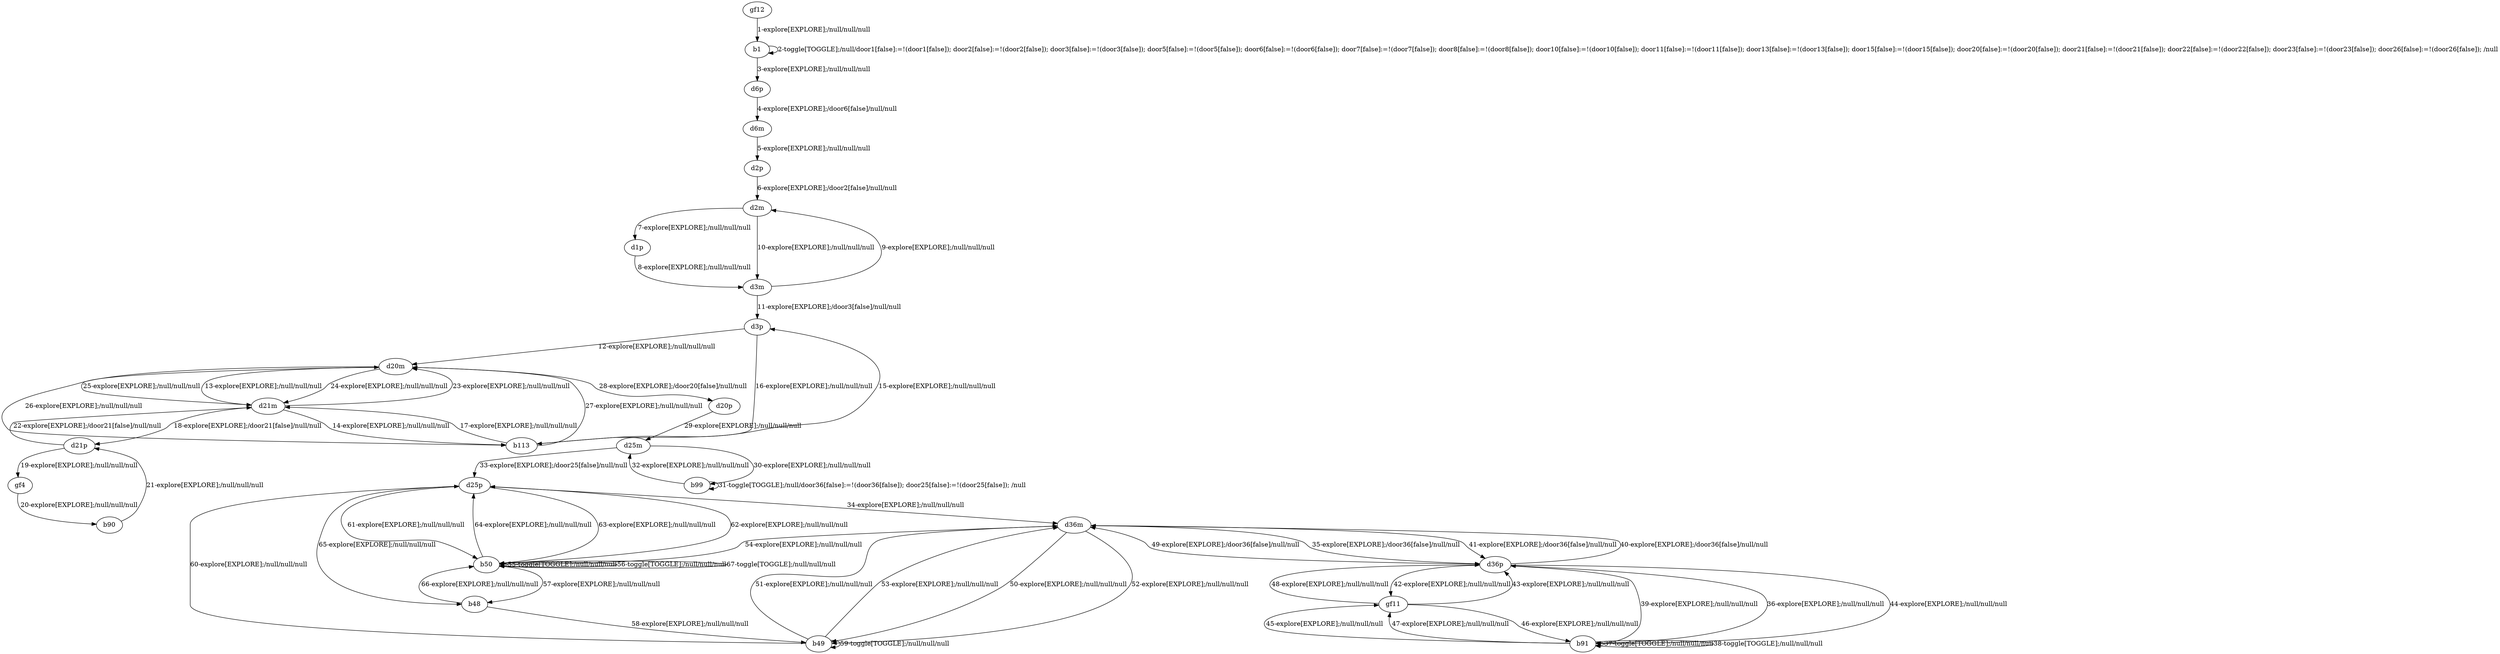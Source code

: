 # Total number of goals covered by this test: 7
# gf11 --> b91
# d36p --> gf11
# gf11 --> d36p
# b91 --> d36p
# b91 --> b91
# b91 --> gf11
# d36p --> b91

digraph g {
"gf12" -> "b1" [label = "1-explore[EXPLORE];/null/null/null"];
"b1" -> "b1" [label = "2-toggle[TOGGLE];/null/door1[false]:=!(door1[false]); door2[false]:=!(door2[false]); door3[false]:=!(door3[false]); door5[false]:=!(door5[false]); door6[false]:=!(door6[false]); door7[false]:=!(door7[false]); door8[false]:=!(door8[false]); door10[false]:=!(door10[false]); door11[false]:=!(door11[false]); door13[false]:=!(door13[false]); door15[false]:=!(door15[false]); door20[false]:=!(door20[false]); door21[false]:=!(door21[false]); door22[false]:=!(door22[false]); door23[false]:=!(door23[false]); door26[false]:=!(door26[false]); /null"];
"b1" -> "d6p" [label = "3-explore[EXPLORE];/null/null/null"];
"d6p" -> "d6m" [label = "4-explore[EXPLORE];/door6[false]/null/null"];
"d6m" -> "d2p" [label = "5-explore[EXPLORE];/null/null/null"];
"d2p" -> "d2m" [label = "6-explore[EXPLORE];/door2[false]/null/null"];
"d2m" -> "d1p" [label = "7-explore[EXPLORE];/null/null/null"];
"d1p" -> "d3m" [label = "8-explore[EXPLORE];/null/null/null"];
"d3m" -> "d2m" [label = "9-explore[EXPLORE];/null/null/null"];
"d2m" -> "d3m" [label = "10-explore[EXPLORE];/null/null/null"];
"d3m" -> "d3p" [label = "11-explore[EXPLORE];/door3[false]/null/null"];
"d3p" -> "d20m" [label = "12-explore[EXPLORE];/null/null/null"];
"d20m" -> "d21m" [label = "13-explore[EXPLORE];/null/null/null"];
"d21m" -> "b113" [label = "14-explore[EXPLORE];/null/null/null"];
"b113" -> "d3p" [label = "15-explore[EXPLORE];/null/null/null"];
"d3p" -> "b113" [label = "16-explore[EXPLORE];/null/null/null"];
"b113" -> "d21m" [label = "17-explore[EXPLORE];/null/null/null"];
"d21m" -> "d21p" [label = "18-explore[EXPLORE];/door21[false]/null/null"];
"d21p" -> "gf4" [label = "19-explore[EXPLORE];/null/null/null"];
"gf4" -> "b90" [label = "20-explore[EXPLORE];/null/null/null"];
"b90" -> "d21p" [label = "21-explore[EXPLORE];/null/null/null"];
"d21p" -> "d21m" [label = "22-explore[EXPLORE];/door21[false]/null/null"];
"d21m" -> "d20m" [label = "23-explore[EXPLORE];/null/null/null"];
"d20m" -> "d21m" [label = "24-explore[EXPLORE];/null/null/null"];
"d21m" -> "d20m" [label = "25-explore[EXPLORE];/null/null/null"];
"d20m" -> "b113" [label = "26-explore[EXPLORE];/null/null/null"];
"b113" -> "d20m" [label = "27-explore[EXPLORE];/null/null/null"];
"d20m" -> "d20p" [label = "28-explore[EXPLORE];/door20[false]/null/null"];
"d20p" -> "d25m" [label = "29-explore[EXPLORE];/null/null/null"];
"d25m" -> "b99" [label = "30-explore[EXPLORE];/null/null/null"];
"b99" -> "b99" [label = "31-toggle[TOGGLE];/null/door36[false]:=!(door36[false]); door25[false]:=!(door25[false]); /null"];
"b99" -> "d25m" [label = "32-explore[EXPLORE];/null/null/null"];
"d25m" -> "d25p" [label = "33-explore[EXPLORE];/door25[false]/null/null"];
"d25p" -> "d36m" [label = "34-explore[EXPLORE];/null/null/null"];
"d36m" -> "d36p" [label = "35-explore[EXPLORE];/door36[false]/null/null"];
"d36p" -> "b91" [label = "36-explore[EXPLORE];/null/null/null"];
"b91" -> "b91" [label = "37-toggle[TOGGLE];/null/null/null"];
"b91" -> "b91" [label = "38-toggle[TOGGLE];/null/null/null"];
"b91" -> "d36p" [label = "39-explore[EXPLORE];/null/null/null"];
"d36p" -> "d36m" [label = "40-explore[EXPLORE];/door36[false]/null/null"];
"d36m" -> "d36p" [label = "41-explore[EXPLORE];/door36[false]/null/null"];
"d36p" -> "gf11" [label = "42-explore[EXPLORE];/null/null/null"];
"gf11" -> "d36p" [label = "43-explore[EXPLORE];/null/null/null"];
"d36p" -> "b91" [label = "44-explore[EXPLORE];/null/null/null"];
"b91" -> "gf11" [label = "45-explore[EXPLORE];/null/null/null"];
"gf11" -> "b91" [label = "46-explore[EXPLORE];/null/null/null"];
"b91" -> "gf11" [label = "47-explore[EXPLORE];/null/null/null"];
"gf11" -> "d36p" [label = "48-explore[EXPLORE];/null/null/null"];
"d36p" -> "d36m" [label = "49-explore[EXPLORE];/door36[false]/null/null"];
"d36m" -> "b49" [label = "50-explore[EXPLORE];/null/null/null"];
"b49" -> "d36m" [label = "51-explore[EXPLORE];/null/null/null"];
"d36m" -> "b49" [label = "52-explore[EXPLORE];/null/null/null"];
"b49" -> "d36m" [label = "53-explore[EXPLORE];/null/null/null"];
"d36m" -> "b50" [label = "54-explore[EXPLORE];/null/null/null"];
"b50" -> "b50" [label = "55-toggle[TOGGLE];/null/null/null"];
"b50" -> "b50" [label = "56-toggle[TOGGLE];/null/null/null"];
"b50" -> "b48" [label = "57-explore[EXPLORE];/null/null/null"];
"b48" -> "b49" [label = "58-explore[EXPLORE];/null/null/null"];
"b49" -> "b49" [label = "59-toggle[TOGGLE];/null/null/null"];
"b49" -> "d25p" [label = "60-explore[EXPLORE];/null/null/null"];
"d25p" -> "b50" [label = "61-explore[EXPLORE];/null/null/null"];
"b50" -> "d25p" [label = "62-explore[EXPLORE];/null/null/null"];
"d25p" -> "b50" [label = "63-explore[EXPLORE];/null/null/null"];
"b50" -> "d25p" [label = "64-explore[EXPLORE];/null/null/null"];
"d25p" -> "b48" [label = "65-explore[EXPLORE];/null/null/null"];
"b48" -> "b50" [label = "66-explore[EXPLORE];/null/null/null"];
"b50" -> "b50" [label = "67-toggle[TOGGLE];/null/null/null"];
}